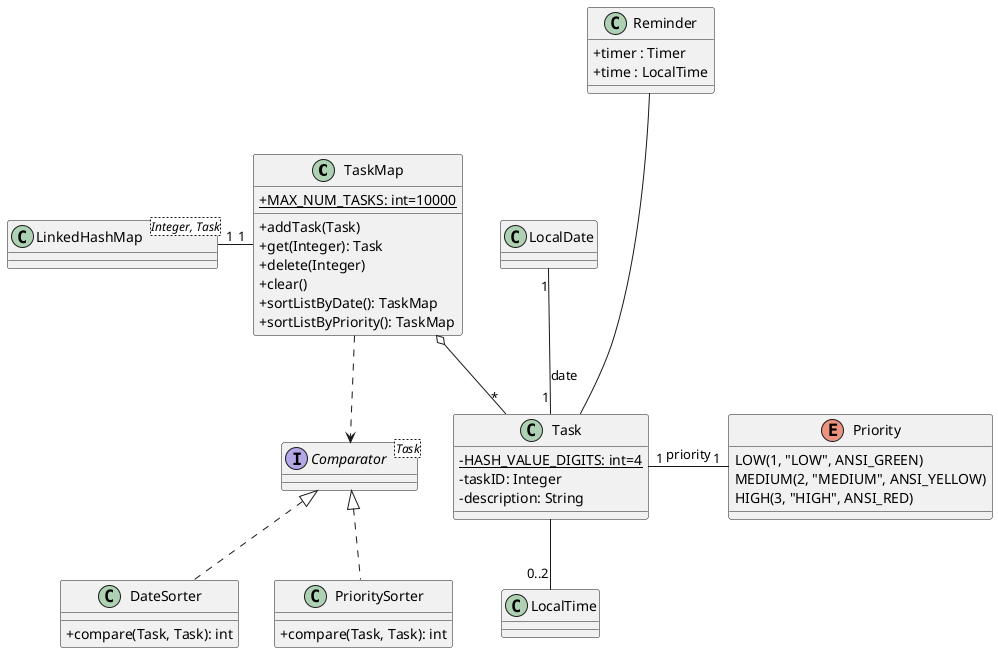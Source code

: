 @startuml

skinparam classAttributeIconSize 0
class TaskMap {
    +{static}{field} MAX_NUM_TASKS: int=10000
    +{method} addTask(Task)
    +{method} get(Integer): Task
    +{method} delete(Integer)
    +{method} clear()
    +{method} sortListByDate(): TaskMap
    +{method} sortListByPriority(): TaskMap
}

class LinkedHashMap<Integer, Task>

LinkedHashMap "1"-"1" TaskMap
TaskMap o--"*" Task
TaskMap -[dashed]-> Comparator



class Task {
    -{static}{field} HASH_VALUE_DIGITS: int=4
    -{field} taskID: Integer
    -{field} description: String
}

enum Priority {
    {field}LOW(1, "LOW", ANSI_GREEN)
    {field}MEDIUM(2, "MEDIUM", ANSI_YELLOW)
    {field}HIGH(3, "HIGH", ANSI_RED)
}

class LocalDate
class LocalTime

LocalDate "1"--"1" Task: date
Task "1"-"1" Priority: priority
Task --"0..2" LocalTime


Reminder --- Task

class Reminder {
    +timer : Timer
    +time : LocalTime
}


interface Comparator<Task>
class DateSorter {
    +{method} compare(Task, Task): int
}
class PrioritySorter {
    +{method} compare(Task, Task): int
}

Comparator <|-[dashed]- DateSorter
Comparator <|-[dashed]- PrioritySorter

@enduml